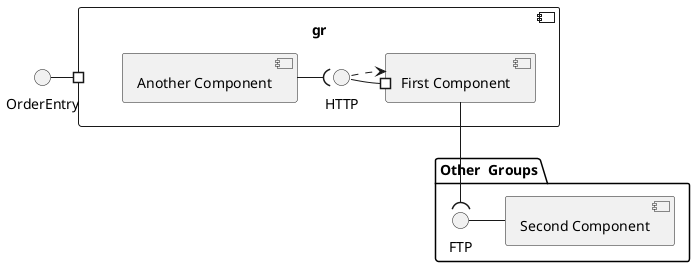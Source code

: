 @startuml

OrderEntry -# gr

Component "Some [[file:///C:/ab]] Group" as gr {


HTTP -# [First Component]
HTTP .right-> [First Component]
[Another Component] -( HTTP
}

package "Other  Groups" {
FTP - [Second Component]

[First Component] --( FTP
}

@enduml
